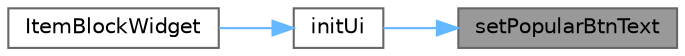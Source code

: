 digraph "setPopularBtnText"
{
 // LATEX_PDF_SIZE
  bgcolor="transparent";
  edge [fontname=Helvetica,fontsize=10,labelfontname=Helvetica,labelfontsize=10];
  node [fontname=Helvetica,fontsize=10,shape=box,height=0.2,width=0.4];
  rankdir="RL";
  Node1 [id="Node000001",label="setPopularBtnText",height=0.2,width=0.4,color="gray40", fillcolor="grey60", style="filled", fontcolor="black",tooltip="设置流行按钮文本"];
  Node1 -> Node2 [id="edge1_Node000001_Node000002",dir="back",color="steelblue1",style="solid",tooltip=" "];
  Node2 [id="Node000002",label="initUi",height=0.2,width=0.4,color="grey40", fillcolor="white", style="filled",URL="$class_item_block_widget.html#afba6e95967cc3eb25fd518f7bde6ec04",tooltip="初始化界面"];
  Node2 -> Node3 [id="edge2_Node000002_Node000003",dir="back",color="steelblue1",style="solid",tooltip=" "];
  Node3 [id="Node000003",label="ItemBlockWidget",height=0.2,width=0.4,color="grey40", fillcolor="white", style="filled",URL="$class_item_block_widget.html#a89c222913c8dd5b06f56a6e4ab9f0612",tooltip="构造函数，初始化块状推荐项"];
}
